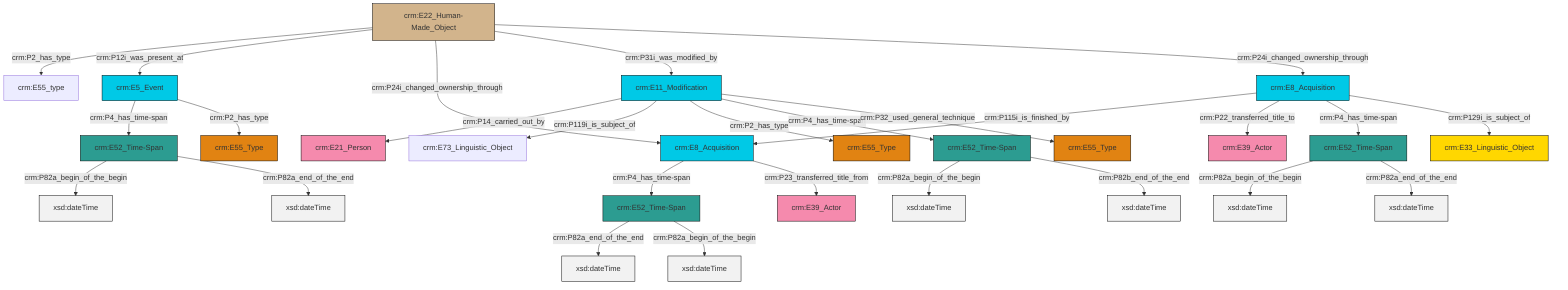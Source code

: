 graph TD
classDef Literal fill:#f2f2f2,stroke:#000000;
classDef CRM_Entity fill:#FFFFFF,stroke:#000000;
classDef Temporal_Entity fill:#00C9E6, stroke:#000000;
classDef Type fill:#E18312, stroke:#000000;
classDef Time-Span fill:#2C9C91, stroke:#000000;
classDef Appellation fill:#FFEB7F, stroke:#000000;
classDef Place fill:#008836, stroke:#000000;
classDef Persistent_Item fill:#B266B2, stroke:#000000;
classDef Conceptual_Object fill:#FFD700, stroke:#000000;
classDef Physical_Thing fill:#D2B48C, stroke:#000000;
classDef Actor fill:#f58aad, stroke:#000000;
classDef PC_Classes fill:#4ce600, stroke:#000000;
classDef Multi fill:#cccccc,stroke:#000000;

2["crm:E52_Time-Span"]:::Time-Span -->|crm:P82a_end_of_the_end| 3[xsd:dateTime]:::Literal
4["crm:E11_Modification"]:::Temporal_Entity -->|crm:P14_carried_out_by| 5["crm:E21_Person"]:::Actor
13["crm:E52_Time-Span"]:::Time-Span -->|crm:P82a_begin_of_the_begin| 14[xsd:dateTime]:::Literal
15["crm:E52_Time-Span"]:::Time-Span -->|crm:P82a_begin_of_the_begin| 16[xsd:dateTime]:::Literal
17["crm:E5_Event"]:::Temporal_Entity -->|crm:P4_has_time-span| 15["crm:E52_Time-Span"]:::Time-Span
13["crm:E52_Time-Span"]:::Time-Span -->|crm:P82a_end_of_the_end| 18[xsd:dateTime]:::Literal
21["crm:E52_Time-Span"]:::Time-Span -->|crm:P82a_begin_of_the_begin| 22[xsd:dateTime]:::Literal
4["crm:E11_Modification"]:::Temporal_Entity -->|crm:P119i_is_subject_of| 23["crm:E73_Linguistic_Object"]:::Default
25["crm:E22_Human-Made_Object"]:::Physical_Thing -->|crm:P2_has_type| 19["crm:E55_type"]:::Default
15["crm:E52_Time-Span"]:::Time-Span -->|crm:P82a_end_of_the_end| 27[xsd:dateTime]:::Literal
25["crm:E22_Human-Made_Object"]:::Physical_Thing -->|crm:P12i_was_present_at| 17["crm:E5_Event"]:::Temporal_Entity
25["crm:E22_Human-Made_Object"]:::Physical_Thing -->|crm:P24i_changed_ownership_through| 10["crm:E8_Acquisition"]:::Temporal_Entity
25["crm:E22_Human-Made_Object"]:::Physical_Thing -->|crm:P31i_was_modified_by| 4["crm:E11_Modification"]:::Temporal_Entity
4["crm:E11_Modification"]:::Temporal_Entity -->|crm:P2_has_type| 30["crm:E55_Type"]:::Type
4["crm:E11_Modification"]:::Temporal_Entity -->|crm:P4_has_time-span| 21["crm:E52_Time-Span"]:::Time-Span
4["crm:E11_Modification"]:::Temporal_Entity -->|crm:P32_used_general_technique| 8["crm:E55_Type"]:::Type
0["crm:E8_Acquisition"]:::Temporal_Entity -->|crm:P115i_is_finished_by| 10["crm:E8_Acquisition"]:::Temporal_Entity
0["crm:E8_Acquisition"]:::Temporal_Entity -->|crm:P22_transferred_title_to| 6["crm:E39_Actor"]:::Actor
2["crm:E52_Time-Span"]:::Time-Span -->|crm:P82a_begin_of_the_begin| 32[xsd:dateTime]:::Literal
21["crm:E52_Time-Span"]:::Time-Span -->|crm:P82b_end_of_the_end| 33[xsd:dateTime]:::Literal
0["crm:E8_Acquisition"]:::Temporal_Entity -->|crm:P4_has_time-span| 13["crm:E52_Time-Span"]:::Time-Span
17["crm:E5_Event"]:::Temporal_Entity -->|crm:P2_has_type| 35["crm:E55_Type"]:::Type
25["crm:E22_Human-Made_Object"]:::Physical_Thing -->|crm:P24i_changed_ownership_through| 0["crm:E8_Acquisition"]:::Temporal_Entity
10["crm:E8_Acquisition"]:::Temporal_Entity -->|crm:P4_has_time-span| 2["crm:E52_Time-Span"]:::Time-Span
0["crm:E8_Acquisition"]:::Temporal_Entity -->|crm:P129i_is_subject_of| 40["crm:E33_Linguistic_Object"]:::Conceptual_Object
10["crm:E8_Acquisition"]:::Temporal_Entity -->|crm:P23_transferred_title_from| 37["crm:E39_Actor"]:::Actor